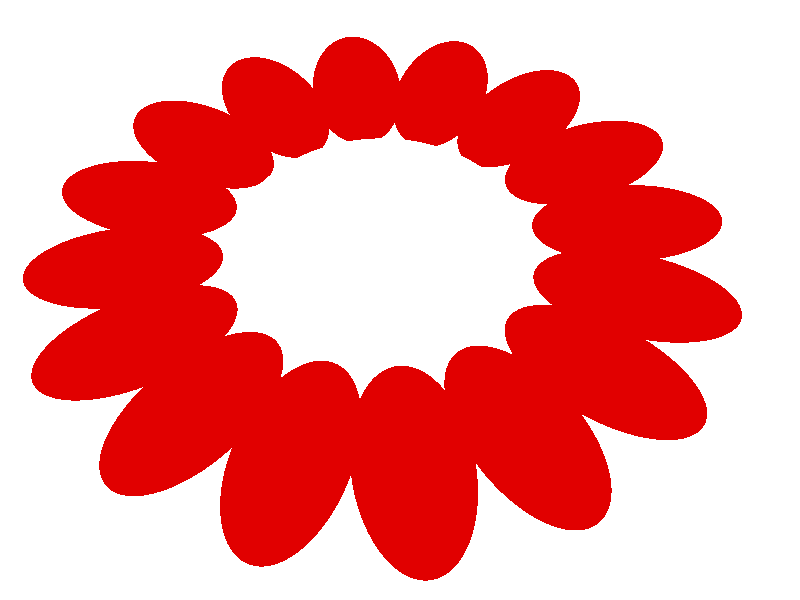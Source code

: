 // POV-Ray 3.7 Scene File "povloop4_0.pov"
// author: Friedrich A. Lohmueller, Jan-2014
// homepage: http://www.f-lohmueller.de
//--------------------------------------------------------------------------
#version 3.7;
global_settings{ assumed_gamma 1.0 }
#default{ finish{ ambient 0.1 diffuse 0.9 }}
//--------------------------------------------------------------------------
#include "colors.inc"
#include "textures.inc"
#include "glass.inc"
#include "metals.inc"
#include "golds.inc"
#include "stones.inc"
#include "woods.inc"
#include "shapes.inc"
#include "shapes2.inc"
#include "functions.inc"
#include "math.inc"
#include "transforms.inc"
//---------------------------------------------------------------------------------
//---------------------------------------------------------------------------------
#declare Camera_Number = 1 ;
//---------------------------------------------------------------------------------
// camera -------------------------------------------------------------------------
#switch ( Camera_Number )
#case (0)
  #declare Camera_Location = < 0.00, 1.00,-13.00> ;  // front view
  #declare Camera_Look_At  = < 0.00, 1.00 , 0.0> ;
  #declare Camera_Angle    =  45 ;
#break
#case (1)
  #declare Camera_Location =  < 5.00, 8.00,-6.00> ;  // diagonal view
  #declare Camera_Look_At  =  < 0.30,-0.80, 0.00>;
  #declare Camera_Angle    =  47 ;
#break
#case (2)
  #declare Camera_Location = <10.00, 1.00,  0.00> ;  // right side view
  #declare Camera_Look_At  = < 0.00, 1.00,  0.00> ;
  #declare Camera_Angle    =  50 ;
#break
#case (3)
  #declare Camera_Location = < 0.00,13.00,  0+0.000> ;  // top view
  #declare Camera_Look_At  = < 0.00, 0.00,  0+0.001> ;
  #declare Camera_Angle    =  50 ;
#break
#else
  #declare Camera_Location = < 0.00, 1.00,-13.00> ;  // front view
  #declare Camera_Look_At  = < 0.00, 1.00 , 0.0> ;
  #declare Camera_Angle    =  45 ;
#break
#break
#end // of "#switch ( Camera_Number )"
//--------------------------------------------------------------------------
camera{ ultra_wide_angle // orthographic
        location Camera_Location
        right    x*image_width/image_height
        angle    Camera_Angle
        look_at  Camera_Look_At
      }
//--------------------------------------------------------------------------
// sun ---------------------------------------------------------------------
light_source{< 1800,2500, -2500> color rgb<1,1,1>*0.9}                // sun
light_source{ Camera_Location   color rgb<0.9,0.9,1>*0.1 shadowless} // flash
// sky ---------------------------------------------------------------------
sphere{<0,0,0>,1 hollow
       texture{pigment{gradient <0,1,0>
                       color_map{[0.0 color rgb<1,0.67,0>*0.2]
                                 [0.3 color rgb<1,0.67,0> ]
                                 [0.5 color rgb<1,1,1>]
                                 [0.7 color rgb<1,0.67,0>*0.2]
                                 [1.0 color rgb<1,0.67,0> ]}
                       quick_color rgb<1,1,1>
                       scale 2 translate<0,-1,0> }
               finish {ambient 1 diffuse 0}
              }
       scale 10000}
// -------------------------------------------------------------------------
// ground ------------------------------------------------------------------
// -------------------------------------------------------------------------
/*
//----------------------------------------------------------<<< settings of squared plane dimensions
#declare RasterScale = 0.1 ;
#declare RasterHalfLine  = 0.065 ;
#declare RasterHalfLineZ = 0.065 ;
//--------------------------------------------------------------------------
#macro Raster(RScale, HLine)
       pigment{ gradient x scale RScale
                color_map{[0.000   color rgbt<1,1,1,0>*0.6]
                          [0+HLine color rgbt<1,1,1,0>*0.6]
                          [0+HLine color rgbt<1,1,1,1>]
                          [1-HLine color rgbt<1,1,1,1>]
                          [1-HLine color rgbt<1,1,1,0>*0.6]
                          [1.000   color rgbt<1,1,1,0>*0.6]} }
 #end// of Raster(RScale, HLine)-macro
//--------------------------------------------------------------------------
//--------------------------------------------------------------------------


plane { <0,1,0>, 0    // plane with layered textures
        texture { pigment{color White*1.1}
                  finish {ambient 0.45 diffuse 0.85}}
        texture { Raster(RasterScale,RasterHalfLine ) rotate<0,0,0> }
        texture { Raster(RasterScale,RasterHalfLineZ) rotate<0,90,0>}

        texture { Raster(10*RasterScale,0.2*RasterHalfLine ) rotate<0,0,0> }
        texture { Raster(10*RasterScale,0.2*RasterHalfLineZ) rotate<0,90,0>}
        rotate<0,0,0>
      }
//------------------------------------------------ end of squared plane XZ
*/
//--------------------------------------------------------------------------
//------------------------------ the Axes ----------------------------------  start coordinate axes
//--------------------------------------------------------------------------
#macro Axis_( AxisLen, Dark_Texture,Light_Texture)
 union{
    cylinder { <0,-AxisLen,0>,<0,AxisLen,0>,0.05
               texture{checker texture{Dark_Texture }
                               texture{Light_Texture}
                       translate<0.1,0,0.1>}
             }
    cone{<0,AxisLen,0>,0.2,<0,AxisLen+0.7,0>,0
          texture{Dark_Texture}
         }
     } // end of union
#end // of macro "Axis()"
//--------------------------------------------------------------------------
#macro AxisXYZ( AxisLenX, AxisLenY, AxisLenZ, Tex_Dark, Tex_Light)
//--------------------- drawing of 3 Axes ----------------------------------
union{
#if (AxisLenX != 0)
 object { Axis_(AxisLenX, Tex_Dark, Tex_Light)   rotate< 0,0,-90>}// x-Axis
 text   { ttf "arial.ttf",  "x",  0.15,  0  texture{Tex_Dark}
          rotate<20,-15,0> scale 0.65 translate <AxisLenX+0.15,0.3, 0.10> no_shadow}
#end // of #if
#if (AxisLenY != 0)
 object { Axis_(AxisLenY, Tex_Dark, Tex_Light)   rotate< 0,0,  0>}// y-Axis
 text   { ttf "arial.ttf",  "y",  0.15,  0  texture{Tex_Dark}
          rotate<20,0,0> scale 0.65 translate <-0.55,AxisLenY+0.20,-0.10>  rotate<0,-15,0> no_shadow}
#end // of #if
#if (AxisLenZ != 0)
 object { Axis_(AxisLenZ, Tex_Dark, Tex_Light)   rotate<90,0,  0>}// z-Axis
 text   { ttf "arial.ttf",  "z",  0.15,  0  texture{Tex_Dark}
          rotate<20,-15,0> scale 0.8 translate <-0.75,0.2,AxisLenZ+0.10> no_shadow}
#end // of #if
} // end of union
#end// of macro "AxisXYZ( ... )"
//--------------------------------------------------------------------------

#declare Texture_A_Dark  = texture {
                               pigment{ color rgb<1,1,1>*0.25}
                               finish { phong 1}
                             }
#declare Texture_A_Light = texture {
                               pigment{ color rgb<1,1,1>}
                               finish { phong 1}
                             }

//object{ AxisXYZ( 5.4, 3.0, 6.5, Texture_A_Dark, Texture_A_Light) scale 1 }
//---------------------------------------------------------------------------- end of coordinate axes
//----------------------------------------------------------------------------
//---------------------------- objects in scene ------------------------------
//----------------------------------------------------------------------------

#declare Petal =
 sphere{ <0,0,0>,0.60 scale <2,0.4,1> rotate<0,0,0> translate<0,0,0>
         texture{ Polished_Chrome
                  pigment{ color rgb<0.75,0.0,0.0> }
                  finish { phong 1 }
                }
       } //--------------------------------------------------------

#declare R = 3.00;
// the petals
#declare Nr = 0;      // start
#declare EndNr = 16;  // end
#while (Nr< EndNr)    // loop

 object{ Petal
         translate <R,0.00,0>
         rotate <0,Nr* 360/EndNr,0>
       }

#declare Nr = Nr + 1;  // next Nr
#end // ------------- end of loop

// center
sphere{ <0,0,0>,  1.75 scale<1,0.3,1>
         texture{ pigment{ color rgbt<1,1,1,0.0>  }
                  normal { bumps 2 scale 0.025 }
                  finish { phong 1 }
                }
      }
//--------------------------------------------------------------------end